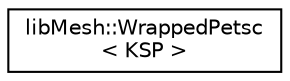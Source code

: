 digraph "类继承关系图"
{
 // INTERACTIVE_SVG=YES
  edge [fontname="Helvetica",fontsize="10",labelfontname="Helvetica",labelfontsize="10"];
  node [fontname="Helvetica",fontsize="10",shape=record];
  rankdir="LR";
  Node1 [label="libMesh::WrappedPetsc\l\< KSP \>",height=0.2,width=0.4,color="black", fillcolor="white", style="filled",URL="$structlibMesh_1_1WrappedPetsc.html"];
}

